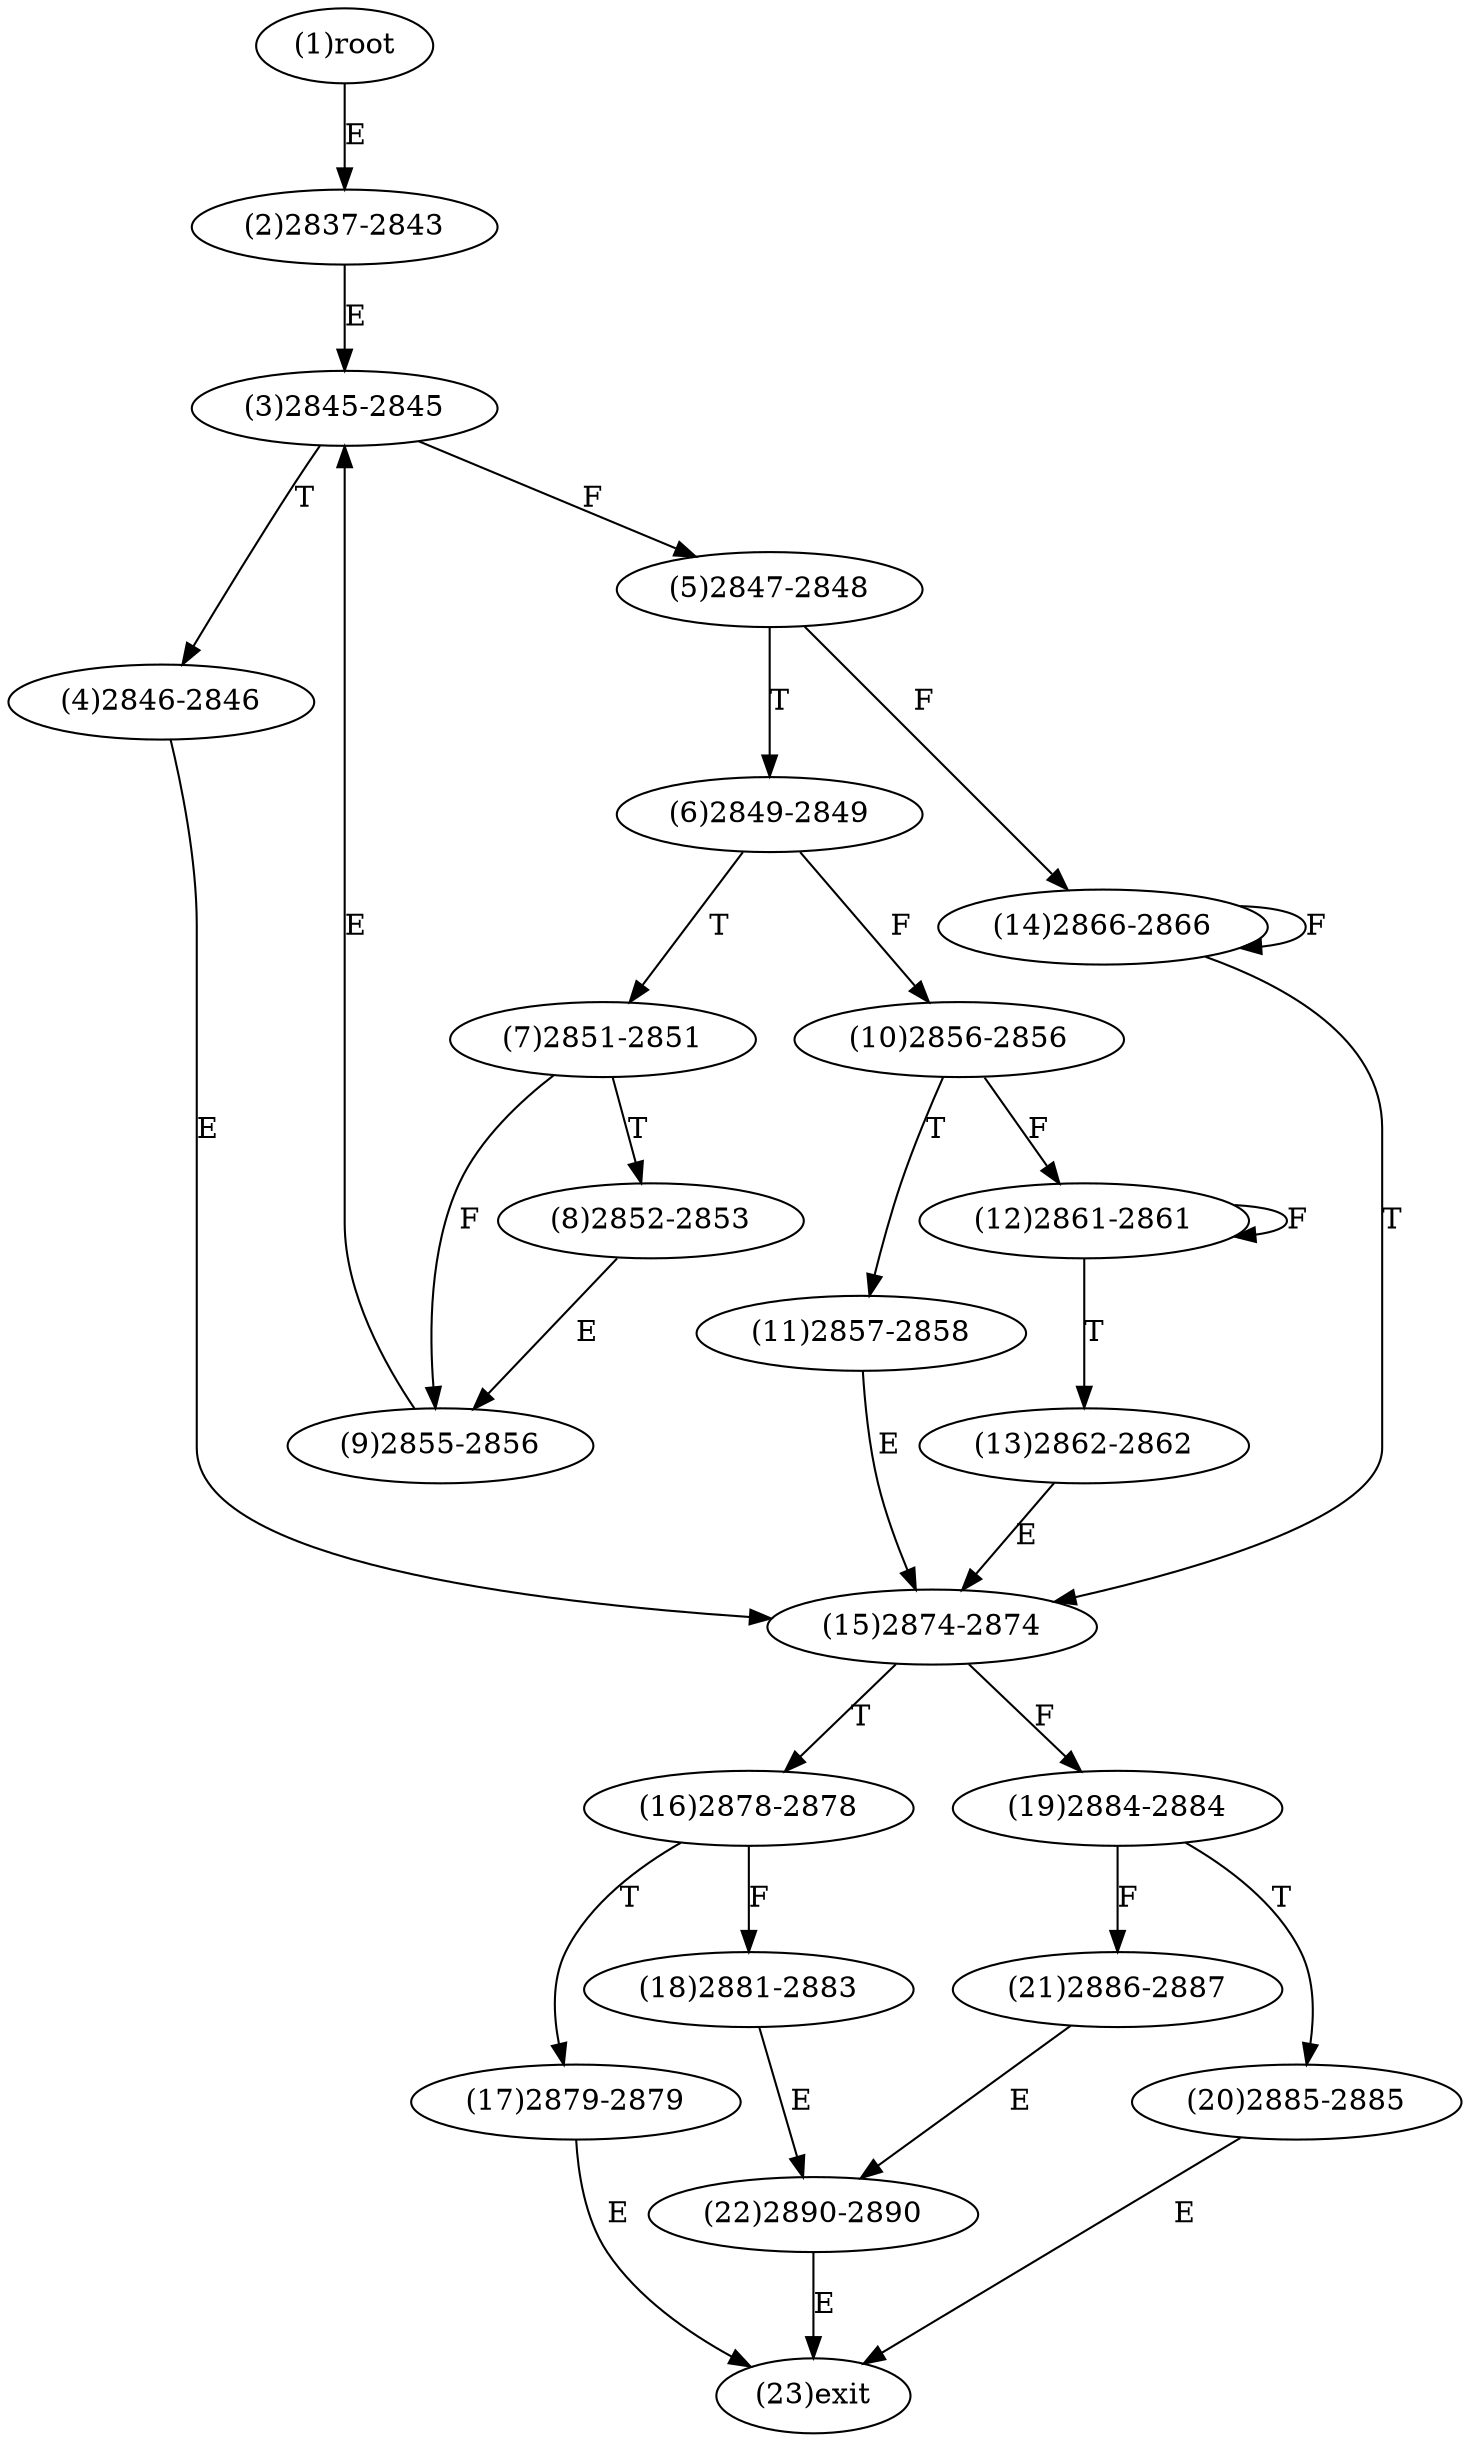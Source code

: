 digraph "" { 
1[ label="(1)root"];
2[ label="(2)2837-2843"];
3[ label="(3)2845-2845"];
4[ label="(4)2846-2846"];
5[ label="(5)2847-2848"];
6[ label="(6)2849-2849"];
7[ label="(7)2851-2851"];
8[ label="(8)2852-2853"];
9[ label="(9)2855-2856"];
10[ label="(10)2856-2856"];
11[ label="(11)2857-2858"];
12[ label="(12)2861-2861"];
13[ label="(13)2862-2862"];
14[ label="(14)2866-2866"];
15[ label="(15)2874-2874"];
17[ label="(17)2879-2879"];
16[ label="(16)2878-2878"];
19[ label="(19)2884-2884"];
18[ label="(18)2881-2883"];
21[ label="(21)2886-2887"];
20[ label="(20)2885-2885"];
23[ label="(23)exit"];
22[ label="(22)2890-2890"];
1->2[ label="E"];
2->3[ label="E"];
3->5[ label="F"];
3->4[ label="T"];
4->15[ label="E"];
5->14[ label="F"];
5->6[ label="T"];
6->10[ label="F"];
6->7[ label="T"];
7->9[ label="F"];
7->8[ label="T"];
8->9[ label="E"];
9->3[ label="E"];
10->12[ label="F"];
10->11[ label="T"];
11->15[ label="E"];
12->12[ label="F"];
12->13[ label="T"];
13->15[ label="E"];
14->14[ label="F"];
14->15[ label="T"];
15->19[ label="F"];
15->16[ label="T"];
16->18[ label="F"];
16->17[ label="T"];
17->23[ label="E"];
18->22[ label="E"];
19->21[ label="F"];
19->20[ label="T"];
20->23[ label="E"];
21->22[ label="E"];
22->23[ label="E"];
}